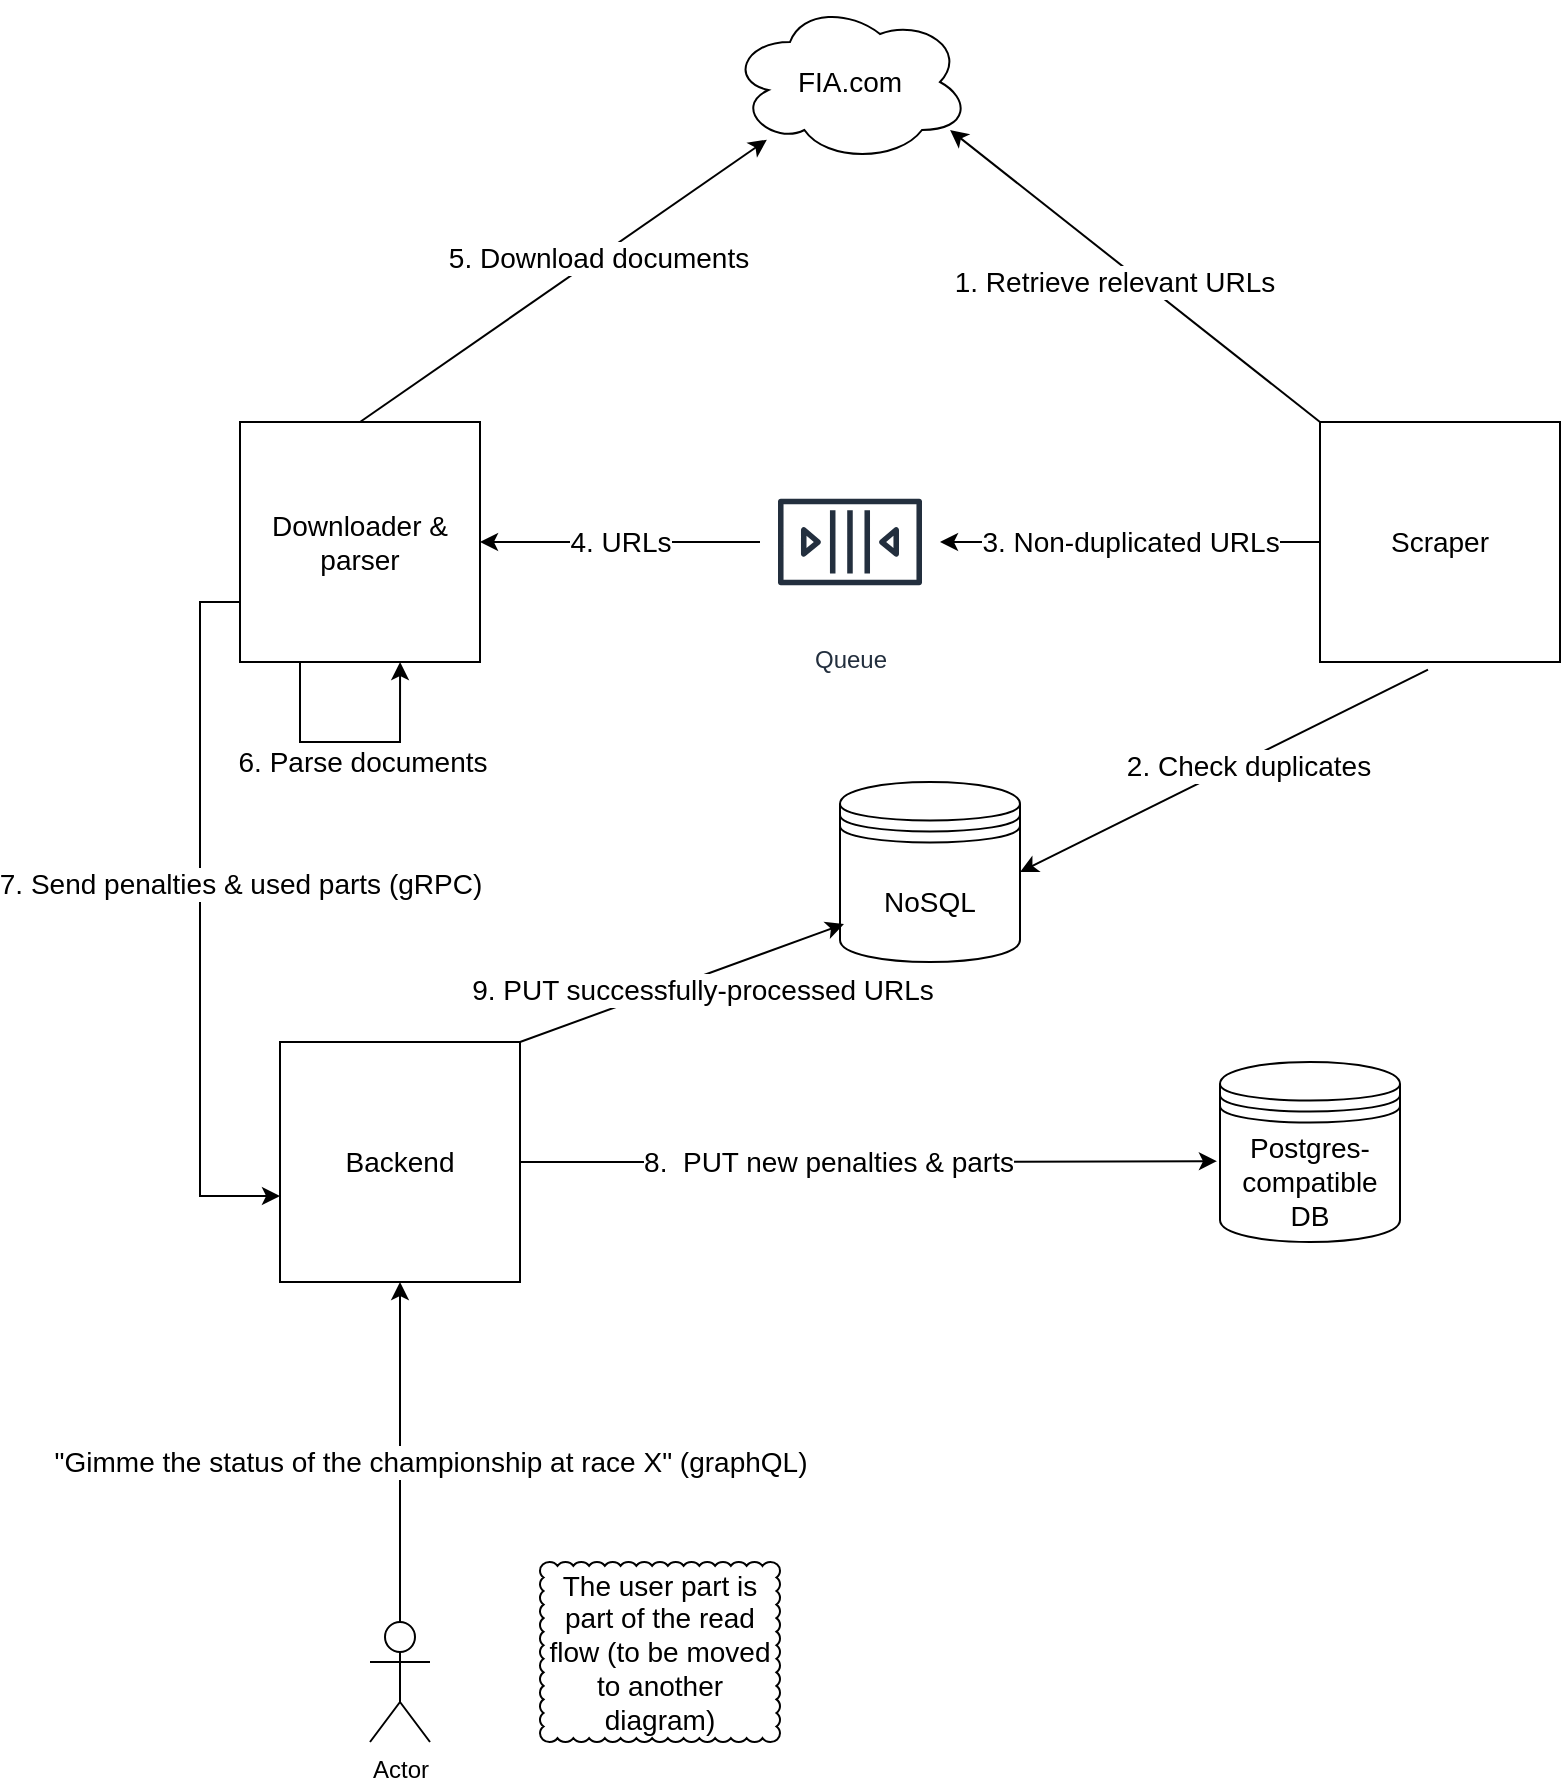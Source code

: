 <mxfile version="21.4.0" type="github">
  <diagram name="Page-1" id="dqt_fYkGginoOhiHcgfV">
    <mxGraphModel dx="1219" dy="1142" grid="1" gridSize="10" guides="1" tooltips="1" connect="1" arrows="1" fold="1" page="1" pageScale="1" pageWidth="850" pageHeight="1100" math="0" shadow="0">
      <root>
        <mxCell id="0" />
        <mxCell id="1" parent="0" />
        <mxCell id="CbP5YbpC93A33hKROAdr-5" style="rounded=0;orthogonalLoop=1;jettySize=auto;html=1;entryX=1;entryY=0.5;entryDx=0;entryDy=0;exitX=0.45;exitY=1.032;exitDx=0;exitDy=0;exitPerimeter=0;" parent="1" source="CbP5YbpC93A33hKROAdr-1" target="CbP5YbpC93A33hKROAdr-2" edge="1">
          <mxGeometry relative="1" as="geometry" />
        </mxCell>
        <mxCell id="CbP5YbpC93A33hKROAdr-6" value="&lt;font style=&quot;font-size: 14px;&quot;&gt;2. Check duplicates&lt;/font&gt;" style="edgeLabel;html=1;align=center;verticalAlign=middle;resizable=0;points=[];" parent="CbP5YbpC93A33hKROAdr-5" vertex="1" connectable="0">
          <mxGeometry x="0.186" y="1" relative="1" as="geometry">
            <mxPoint x="30" y="-13" as="offset" />
          </mxGeometry>
        </mxCell>
        <mxCell id="CbP5YbpC93A33hKROAdr-9" style="edgeStyle=orthogonalEdgeStyle;rounded=0;orthogonalLoop=1;jettySize=auto;html=1;fontSize=14;" parent="1" source="CbP5YbpC93A33hKROAdr-1" target="CbP5YbpC93A33hKROAdr-7" edge="1">
          <mxGeometry relative="1" as="geometry" />
        </mxCell>
        <mxCell id="CbP5YbpC93A33hKROAdr-11" value="&lt;font style=&quot;font-size: 14px;&quot;&gt;3. Non-duplicated URLs&lt;/font&gt;" style="edgeLabel;html=1;align=center;verticalAlign=middle;resizable=0;points=[];" parent="CbP5YbpC93A33hKROAdr-9" vertex="1" connectable="0">
          <mxGeometry x="0.267" y="-3" relative="1" as="geometry">
            <mxPoint x="25" y="3" as="offset" />
          </mxGeometry>
        </mxCell>
        <mxCell id="CbP5YbpC93A33hKROAdr-25" style="rounded=0;orthogonalLoop=1;jettySize=auto;html=1;exitX=0;exitY=0;exitDx=0;exitDy=0;entryX=0.917;entryY=0.8;entryDx=0;entryDy=0;entryPerimeter=0;" parent="1" source="CbP5YbpC93A33hKROAdr-1" target="CbP5YbpC93A33hKROAdr-21" edge="1">
          <mxGeometry relative="1" as="geometry" />
        </mxCell>
        <mxCell id="CbP5YbpC93A33hKROAdr-26" value="&lt;font style=&quot;font-size: 14px;&quot;&gt;1. Retrieve relevant URLs&lt;/font&gt;" style="edgeLabel;html=1;align=center;verticalAlign=middle;resizable=0;points=[];" parent="CbP5YbpC93A33hKROAdr-25" vertex="1" connectable="0">
          <mxGeometry x="0.098" y="2" relative="1" as="geometry">
            <mxPoint y="8" as="offset" />
          </mxGeometry>
        </mxCell>
        <mxCell id="CbP5YbpC93A33hKROAdr-1" value="&lt;font style=&quot;font-size: 14px;&quot;&gt;Scraper&lt;/font&gt;" style="whiteSpace=wrap;html=1;aspect=fixed;" parent="1" vertex="1">
          <mxGeometry x="670" y="370" width="120" height="120" as="geometry" />
        </mxCell>
        <mxCell id="CbP5YbpC93A33hKROAdr-2" value="&lt;font style=&quot;font-size: 14px;&quot;&gt;NoSQL&lt;/font&gt;" style="shape=datastore;whiteSpace=wrap;html=1;" parent="1" vertex="1">
          <mxGeometry x="430" y="550" width="90" height="90" as="geometry" />
        </mxCell>
        <mxCell id="CbP5YbpC93A33hKROAdr-13" style="edgeStyle=orthogonalEdgeStyle;rounded=0;orthogonalLoop=1;jettySize=auto;html=1;entryX=1;entryY=0.5;entryDx=0;entryDy=0;" parent="1" source="CbP5YbpC93A33hKROAdr-7" target="CbP5YbpC93A33hKROAdr-12" edge="1">
          <mxGeometry relative="1" as="geometry" />
        </mxCell>
        <mxCell id="CbP5YbpC93A33hKROAdr-20" value="&lt;font style=&quot;font-size: 14px;&quot;&gt;4. URLs&lt;/font&gt;" style="edgeLabel;html=1;align=center;verticalAlign=middle;resizable=0;points=[];" parent="CbP5YbpC93A33hKROAdr-13" vertex="1" connectable="0">
          <mxGeometry x="0.186" y="-3" relative="1" as="geometry">
            <mxPoint x="13" y="3" as="offset" />
          </mxGeometry>
        </mxCell>
        <mxCell id="CbP5YbpC93A33hKROAdr-7" value="Queue" style="sketch=0;outlineConnect=0;fontColor=#232F3E;gradientColor=none;strokeColor=#232F3E;fillColor=#ffffff;dashed=0;verticalLabelPosition=bottom;verticalAlign=top;align=center;html=1;fontSize=12;fontStyle=0;aspect=fixed;shape=mxgraph.aws4.resourceIcon;resIcon=mxgraph.aws4.queue;" parent="1" vertex="1">
          <mxGeometry x="390" y="385" width="90" height="90" as="geometry" />
        </mxCell>
        <mxCell id="CbP5YbpC93A33hKROAdr-22" style="rounded=0;orthogonalLoop=1;jettySize=auto;html=1;exitX=0.5;exitY=0;exitDx=0;exitDy=0;" parent="1" source="CbP5YbpC93A33hKROAdr-12" target="CbP5YbpC93A33hKROAdr-21" edge="1">
          <mxGeometry relative="1" as="geometry" />
        </mxCell>
        <mxCell id="CbP5YbpC93A33hKROAdr-23" value="&lt;font style=&quot;font-size: 14px;&quot;&gt;5. Download documents&lt;/font&gt;" style="edgeLabel;html=1;align=center;verticalAlign=middle;resizable=0;points=[];" parent="CbP5YbpC93A33hKROAdr-22" vertex="1" connectable="0">
          <mxGeometry x="0.165" relative="1" as="geometry">
            <mxPoint as="offset" />
          </mxGeometry>
        </mxCell>
        <mxCell id="CbP5YbpC93A33hKROAdr-38" style="edgeStyle=orthogonalEdgeStyle;rounded=0;orthogonalLoop=1;jettySize=auto;html=1;exitX=0;exitY=0.75;exitDx=0;exitDy=0;entryX=0;entryY=0.642;entryDx=0;entryDy=0;entryPerimeter=0;" parent="1" source="CbP5YbpC93A33hKROAdr-12" target="CbP5YbpC93A33hKROAdr-36" edge="1">
          <mxGeometry relative="1" as="geometry" />
        </mxCell>
        <mxCell id="CbP5YbpC93A33hKROAdr-39" value="&lt;font style=&quot;font-size: 14px;&quot;&gt;7. Send penalties &amp;amp; used parts (gRPC)&lt;/font&gt;" style="edgeLabel;html=1;align=center;verticalAlign=middle;resizable=0;points=[];" parent="CbP5YbpC93A33hKROAdr-38" vertex="1" connectable="0">
          <mxGeometry x="-0.018" y="-1" relative="1" as="geometry">
            <mxPoint x="21" y="-15" as="offset" />
          </mxGeometry>
        </mxCell>
        <mxCell id="CbP5YbpC93A33hKROAdr-12" value="&lt;font style=&quot;font-size: 14px;&quot;&gt;Downloader &amp;amp; parser&lt;/font&gt;" style="whiteSpace=wrap;html=1;aspect=fixed;" parent="1" vertex="1">
          <mxGeometry x="130" y="370" width="120" height="120" as="geometry" />
        </mxCell>
        <mxCell id="CbP5YbpC93A33hKROAdr-21" value="&lt;font style=&quot;font-size: 14px;&quot;&gt;FIA.com&lt;/font&gt;" style="ellipse;shape=cloud;whiteSpace=wrap;html=1;" parent="1" vertex="1">
          <mxGeometry x="375" y="160" width="120" height="80" as="geometry" />
        </mxCell>
        <mxCell id="CbP5YbpC93A33hKROAdr-34" style="edgeStyle=orthogonalEdgeStyle;rounded=0;orthogonalLoop=1;jettySize=auto;html=1;exitX=0.25;exitY=1;exitDx=0;exitDy=0;entryX=0.667;entryY=1;entryDx=0;entryDy=0;entryPerimeter=0;" parent="1" source="CbP5YbpC93A33hKROAdr-12" target="CbP5YbpC93A33hKROAdr-12" edge="1">
          <mxGeometry relative="1" as="geometry">
            <Array as="points">
              <mxPoint x="160" y="530" />
              <mxPoint x="210" y="530" />
            </Array>
          </mxGeometry>
        </mxCell>
        <mxCell id="CbP5YbpC93A33hKROAdr-35" value="&lt;font style=&quot;font-size: 14px;&quot;&gt;6. Parse documents&lt;/font&gt;" style="edgeLabel;html=1;align=center;verticalAlign=middle;resizable=0;points=[];" parent="CbP5YbpC93A33hKROAdr-34" vertex="1" connectable="0">
          <mxGeometry x="-0.1" y="-1" relative="1" as="geometry">
            <mxPoint x="12" y="9" as="offset" />
          </mxGeometry>
        </mxCell>
        <mxCell id="CbP5YbpC93A33hKROAdr-40" style="rounded=0;orthogonalLoop=1;jettySize=auto;html=1;exitX=1;exitY=0;exitDx=0;exitDy=0;entryX=0.022;entryY=0.789;entryDx=0;entryDy=0;entryPerimeter=0;" parent="1" source="CbP5YbpC93A33hKROAdr-36" target="CbP5YbpC93A33hKROAdr-2" edge="1">
          <mxGeometry relative="1" as="geometry" />
        </mxCell>
        <mxCell id="CbP5YbpC93A33hKROAdr-45" value="&lt;font style=&quot;font-size: 14px;&quot;&gt;9. PUT successfully-processed URLs&lt;br&gt;&lt;/font&gt;" style="edgeLabel;html=1;align=center;verticalAlign=middle;resizable=0;points=[];" parent="CbP5YbpC93A33hKROAdr-40" vertex="1" connectable="0">
          <mxGeometry x="-0.149" y="-1" relative="1" as="geometry">
            <mxPoint x="21" y="-2" as="offset" />
          </mxGeometry>
        </mxCell>
        <mxCell id="CbP5YbpC93A33hKROAdr-43" style="edgeStyle=orthogonalEdgeStyle;rounded=0;orthogonalLoop=1;jettySize=auto;html=1;exitX=1;exitY=0.5;exitDx=0;exitDy=0;entryX=-0.017;entryY=0.551;entryDx=0;entryDy=0;entryPerimeter=0;" parent="1" source="CbP5YbpC93A33hKROAdr-36" target="CbP5YbpC93A33hKROAdr-41" edge="1">
          <mxGeometry relative="1" as="geometry" />
        </mxCell>
        <mxCell id="CbP5YbpC93A33hKROAdr-44" value="&lt;font style=&quot;font-size: 14px;&quot;&gt;8.&amp;nbsp; PUT new penalties &amp;amp; parts&lt;br&gt;&lt;/font&gt;" style="edgeLabel;html=1;align=center;verticalAlign=middle;resizable=0;points=[];" parent="CbP5YbpC93A33hKROAdr-43" vertex="1" connectable="0">
          <mxGeometry x="-0.117" relative="1" as="geometry">
            <mxPoint as="offset" />
          </mxGeometry>
        </mxCell>
        <mxCell id="CbP5YbpC93A33hKROAdr-36" value="&lt;font style=&quot;font-size: 14px;&quot;&gt;Backend&lt;/font&gt;" style="whiteSpace=wrap;html=1;aspect=fixed;" parent="1" vertex="1">
          <mxGeometry x="150" y="680" width="120" height="120" as="geometry" />
        </mxCell>
        <mxCell id="CbP5YbpC93A33hKROAdr-41" value="&lt;font style=&quot;font-size: 14px;&quot;&gt;Postgres-compatible DB&lt;/font&gt;" style="shape=datastore;whiteSpace=wrap;html=1;" parent="1" vertex="1">
          <mxGeometry x="620" y="690" width="90" height="90" as="geometry" />
        </mxCell>
        <mxCell id="CbP5YbpC93A33hKROAdr-47" style="edgeStyle=orthogonalEdgeStyle;rounded=0;orthogonalLoop=1;jettySize=auto;html=1;entryX=0.5;entryY=1;entryDx=0;entryDy=0;" parent="1" source="CbP5YbpC93A33hKROAdr-46" target="CbP5YbpC93A33hKROAdr-36" edge="1">
          <mxGeometry relative="1" as="geometry" />
        </mxCell>
        <mxCell id="CbP5YbpC93A33hKROAdr-50" value="&lt;font style=&quot;font-size: 14px;&quot;&gt;&quot;Gimme the status of the championship at race X&quot; (graphQL)&lt;/font&gt;" style="edgeLabel;html=1;align=center;verticalAlign=middle;resizable=0;points=[];" parent="CbP5YbpC93A33hKROAdr-47" vertex="1" connectable="0">
          <mxGeometry x="0.278" y="-2" relative="1" as="geometry">
            <mxPoint x="13" y="28" as="offset" />
          </mxGeometry>
        </mxCell>
        <mxCell id="CbP5YbpC93A33hKROAdr-46" value="Actor" style="shape=umlActor;verticalLabelPosition=bottom;verticalAlign=top;html=1;outlineConnect=0;" parent="1" vertex="1">
          <mxGeometry x="195" y="970" width="30" height="60" as="geometry" />
        </mxCell>
        <mxCell id="CbP5YbpC93A33hKROAdr-52" value="&lt;font style=&quot;font-size: 14px;&quot;&gt;The user part is part of the read flow (to be moved to another diagram)&lt;/font&gt;" style="whiteSpace=wrap;html=1;shape=mxgraph.basic.cloud_rect" parent="1" vertex="1">
          <mxGeometry x="280" y="940" width="120" height="90" as="geometry" />
        </mxCell>
      </root>
    </mxGraphModel>
  </diagram>
</mxfile>
